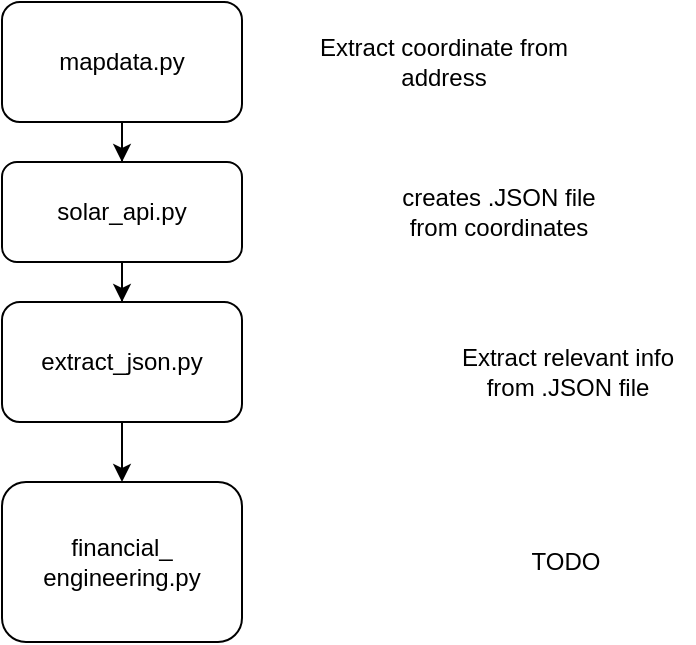 <mxfile version="22.1.0" type="device">
  <diagram id="C5RBs43oDa-KdzZeNtuy" name="Page-1">
    <mxGraphModel dx="1434" dy="772" grid="1" gridSize="10" guides="1" tooltips="1" connect="1" arrows="1" fold="1" page="1" pageScale="1" pageWidth="827" pageHeight="1169" math="0" shadow="0">
      <root>
        <mxCell id="WIyWlLk6GJQsqaUBKTNV-0" />
        <mxCell id="WIyWlLk6GJQsqaUBKTNV-1" parent="WIyWlLk6GJQsqaUBKTNV-0" />
        <mxCell id="MPk6jCfFaVD1JT68PMNi-4" style="edgeStyle=orthogonalEdgeStyle;rounded=0;orthogonalLoop=1;jettySize=auto;html=1;" edge="1" parent="WIyWlLk6GJQsqaUBKTNV-1" source="MPk6jCfFaVD1JT68PMNi-3" target="MPk6jCfFaVD1JT68PMNi-5">
          <mxGeometry relative="1" as="geometry">
            <mxPoint x="414" y="150" as="targetPoint" />
          </mxGeometry>
        </mxCell>
        <mxCell id="MPk6jCfFaVD1JT68PMNi-3" value="mapdata.py" style="rounded=1;whiteSpace=wrap;html=1;" vertex="1" parent="WIyWlLk6GJQsqaUBKTNV-1">
          <mxGeometry x="354" y="30" width="120" height="60" as="geometry" />
        </mxCell>
        <mxCell id="MPk6jCfFaVD1JT68PMNi-6" style="edgeStyle=orthogonalEdgeStyle;rounded=0;orthogonalLoop=1;jettySize=auto;html=1;" edge="1" parent="WIyWlLk6GJQsqaUBKTNV-1" source="MPk6jCfFaVD1JT68PMNi-5" target="MPk6jCfFaVD1JT68PMNi-7">
          <mxGeometry relative="1" as="geometry">
            <mxPoint x="414" y="220" as="targetPoint" />
          </mxGeometry>
        </mxCell>
        <mxCell id="MPk6jCfFaVD1JT68PMNi-5" value="solar_api.py" style="rounded=1;whiteSpace=wrap;html=1;" vertex="1" parent="WIyWlLk6GJQsqaUBKTNV-1">
          <mxGeometry x="354" y="110" width="120" height="50" as="geometry" />
        </mxCell>
        <mxCell id="MPk6jCfFaVD1JT68PMNi-8" style="edgeStyle=orthogonalEdgeStyle;rounded=0;orthogonalLoop=1;jettySize=auto;html=1;" edge="1" parent="WIyWlLk6GJQsqaUBKTNV-1" source="MPk6jCfFaVD1JT68PMNi-7" target="MPk6jCfFaVD1JT68PMNi-9">
          <mxGeometry relative="1" as="geometry">
            <mxPoint x="414" y="290" as="targetPoint" />
          </mxGeometry>
        </mxCell>
        <mxCell id="MPk6jCfFaVD1JT68PMNi-7" value="extract_json.py" style="rounded=1;whiteSpace=wrap;html=1;" vertex="1" parent="WIyWlLk6GJQsqaUBKTNV-1">
          <mxGeometry x="354" y="180" width="120" height="60" as="geometry" />
        </mxCell>
        <mxCell id="MPk6jCfFaVD1JT68PMNi-9" value="financial_&lt;br&gt;engineering.py" style="rounded=1;whiteSpace=wrap;html=1;" vertex="1" parent="WIyWlLk6GJQsqaUBKTNV-1">
          <mxGeometry x="354" y="270" width="120" height="80" as="geometry" />
        </mxCell>
        <mxCell id="MPk6jCfFaVD1JT68PMNi-11" value="Extract coordinate from address" style="text;html=1;strokeColor=none;fillColor=none;align=center;verticalAlign=middle;whiteSpace=wrap;rounded=0;" vertex="1" parent="WIyWlLk6GJQsqaUBKTNV-1">
          <mxGeometry x="500" y="45" width="150" height="30" as="geometry" />
        </mxCell>
        <mxCell id="MPk6jCfFaVD1JT68PMNi-12" value="creates .JSON file from coordinates" style="text;html=1;strokeColor=none;fillColor=none;align=center;verticalAlign=middle;whiteSpace=wrap;rounded=0;" vertex="1" parent="WIyWlLk6GJQsqaUBKTNV-1">
          <mxGeometry x="545" y="120" width="115" height="30" as="geometry" />
        </mxCell>
        <mxCell id="MPk6jCfFaVD1JT68PMNi-13" value="Extract relevant info from .JSON file" style="text;html=1;strokeColor=none;fillColor=none;align=center;verticalAlign=middle;whiteSpace=wrap;rounded=0;" vertex="1" parent="WIyWlLk6GJQsqaUBKTNV-1">
          <mxGeometry x="572.5" y="200" width="127.5" height="30" as="geometry" />
        </mxCell>
        <mxCell id="MPk6jCfFaVD1JT68PMNi-14" value="TODO" style="text;html=1;strokeColor=none;fillColor=none;align=center;verticalAlign=middle;whiteSpace=wrap;rounded=0;" vertex="1" parent="WIyWlLk6GJQsqaUBKTNV-1">
          <mxGeometry x="606.25" y="295" width="60" height="30" as="geometry" />
        </mxCell>
      </root>
    </mxGraphModel>
  </diagram>
</mxfile>
